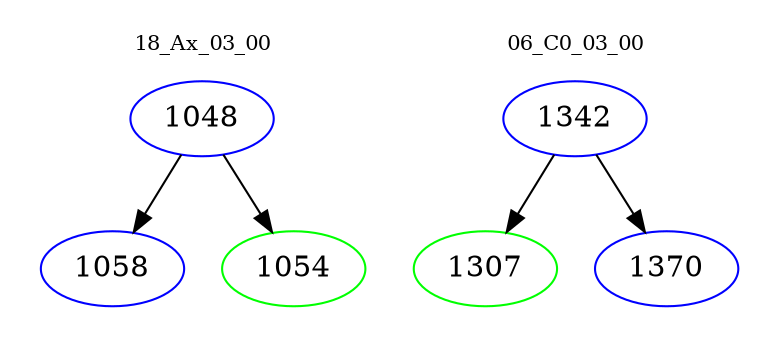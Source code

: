 digraph{
subgraph cluster_0 {
color = white
label = "18_Ax_03_00";
fontsize=10;
T0_1048 [label="1048", color="blue"]
T0_1048 -> T0_1058 [color="black"]
T0_1058 [label="1058", color="blue"]
T0_1048 -> T0_1054 [color="black"]
T0_1054 [label="1054", color="green"]
}
subgraph cluster_1 {
color = white
label = "06_C0_03_00";
fontsize=10;
T1_1342 [label="1342", color="blue"]
T1_1342 -> T1_1307 [color="black"]
T1_1307 [label="1307", color="green"]
T1_1342 -> T1_1370 [color="black"]
T1_1370 [label="1370", color="blue"]
}
}
